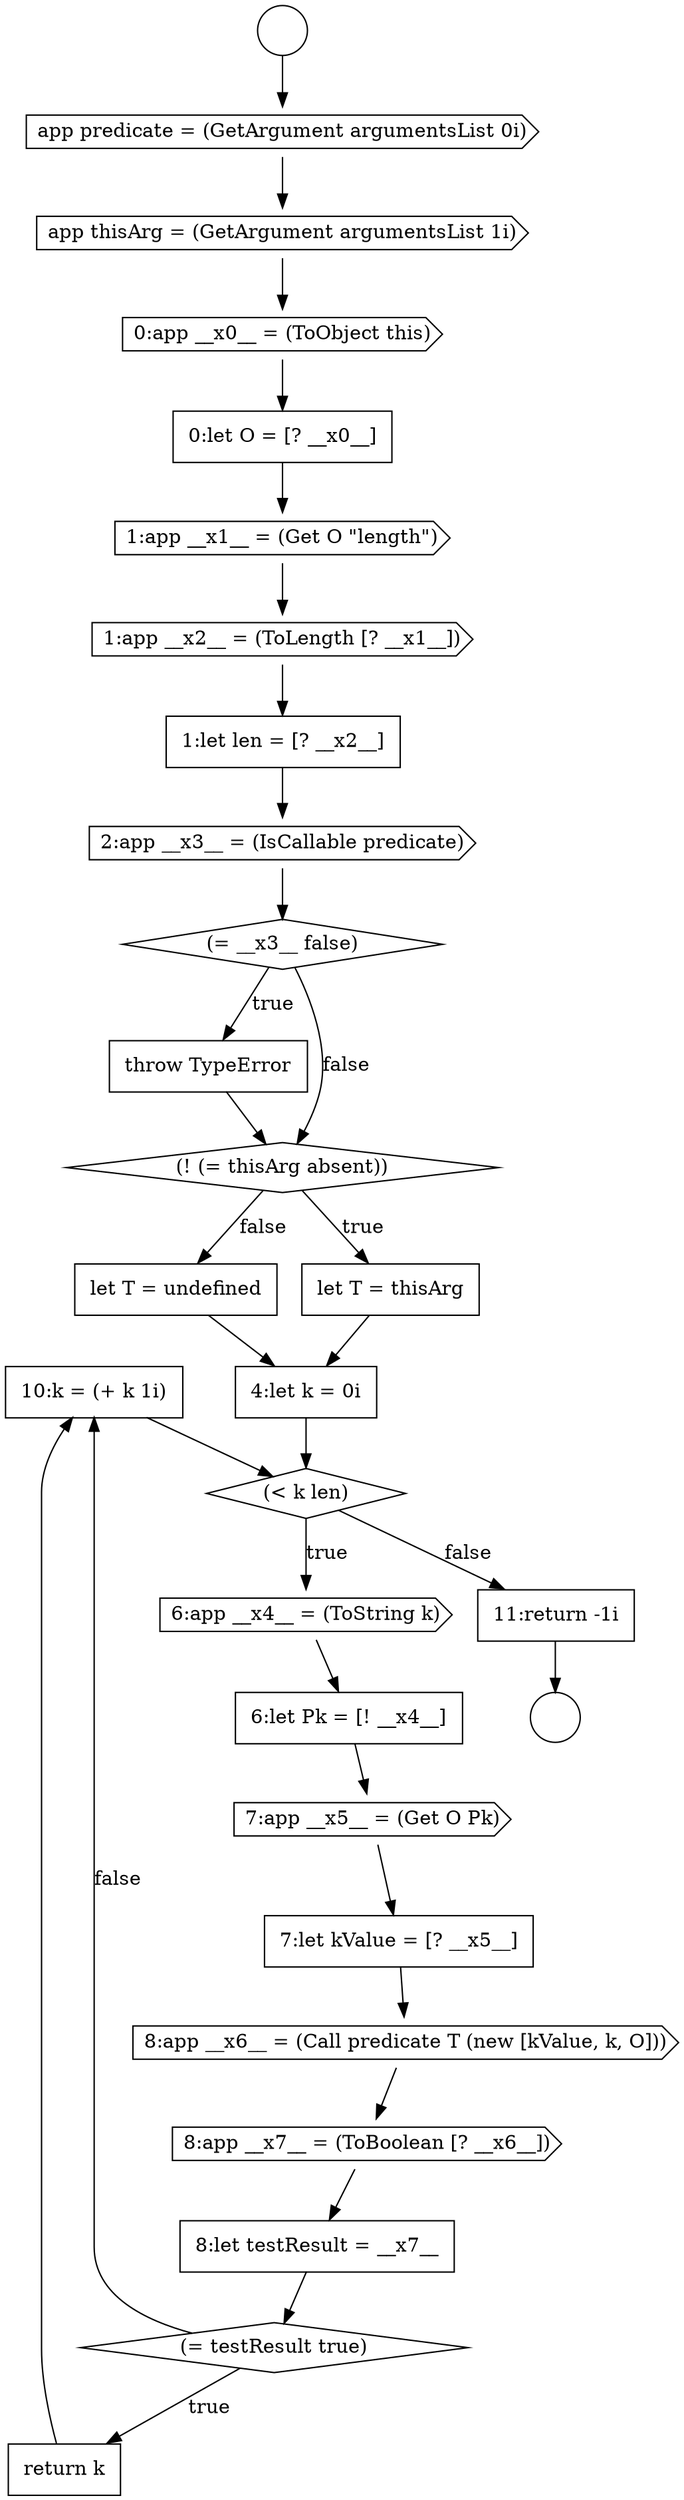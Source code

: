 digraph {
  node14856 [shape=none, margin=0, label=<<font color="black">
    <table border="0" cellborder="1" cellspacing="0" cellpadding="10">
      <tr><td align="left">10:k = (+ k 1i)</td></tr>
    </table>
  </font>> color="black" fillcolor="white" style=filled]
  node14830 [shape=circle label=" " color="black" fillcolor="white" style=filled]
  node14844 [shape=none, margin=0, label=<<font color="black">
    <table border="0" cellborder="1" cellspacing="0" cellpadding="10">
      <tr><td align="left">let T = undefined</td></tr>
    </table>
  </font>> color="black" fillcolor="white" style=filled]
  node14836 [shape=cds, label=<<font color="black">1:app __x1__ = (Get O &quot;length&quot;)</font>> color="black" fillcolor="white" style=filled]
  node14851 [shape=cds, label=<<font color="black">8:app __x6__ = (Call predicate T (new [kValue, k, O]))</font>> color="black" fillcolor="white" style=filled]
  node14841 [shape=none, margin=0, label=<<font color="black">
    <table border="0" cellborder="1" cellspacing="0" cellpadding="10">
      <tr><td align="left">throw TypeError</td></tr>
    </table>
  </font>> color="black" fillcolor="white" style=filled]
  node14848 [shape=none, margin=0, label=<<font color="black">
    <table border="0" cellborder="1" cellspacing="0" cellpadding="10">
      <tr><td align="left">6:let Pk = [! __x4__]</td></tr>
    </table>
  </font>> color="black" fillcolor="white" style=filled]
  node14831 [shape=circle label=" " color="black" fillcolor="white" style=filled]
  node14832 [shape=cds, label=<<font color="black">app predicate = (GetArgument argumentsList 0i)</font>> color="black" fillcolor="white" style=filled]
  node14834 [shape=cds, label=<<font color="black">0:app __x0__ = (ToObject this)</font>> color="black" fillcolor="white" style=filled]
  node14849 [shape=cds, label=<<font color="black">7:app __x5__ = (Get O Pk)</font>> color="black" fillcolor="white" style=filled]
  node14845 [shape=none, margin=0, label=<<font color="black">
    <table border="0" cellborder="1" cellspacing="0" cellpadding="10">
      <tr><td align="left">4:let k = 0i</td></tr>
    </table>
  </font>> color="black" fillcolor="white" style=filled]
  node14852 [shape=cds, label=<<font color="black">8:app __x7__ = (ToBoolean [? __x6__])</font>> color="black" fillcolor="white" style=filled]
  node14833 [shape=cds, label=<<font color="black">app thisArg = (GetArgument argumentsList 1i)</font>> color="black" fillcolor="white" style=filled]
  node14837 [shape=cds, label=<<font color="black">1:app __x2__ = (ToLength [? __x1__])</font>> color="black" fillcolor="white" style=filled]
  node14847 [shape=cds, label=<<font color="black">6:app __x4__ = (ToString k)</font>> color="black" fillcolor="white" style=filled]
  node14855 [shape=none, margin=0, label=<<font color="black">
    <table border="0" cellborder="1" cellspacing="0" cellpadding="10">
      <tr><td align="left">return k</td></tr>
    </table>
  </font>> color="black" fillcolor="white" style=filled]
  node14840 [shape=diamond, label=<<font color="black">(= __x3__ false)</font>> color="black" fillcolor="white" style=filled]
  node14854 [shape=diamond, label=<<font color="black">(= testResult true)</font>> color="black" fillcolor="white" style=filled]
  node14835 [shape=none, margin=0, label=<<font color="black">
    <table border="0" cellborder="1" cellspacing="0" cellpadding="10">
      <tr><td align="left">0:let O = [? __x0__]</td></tr>
    </table>
  </font>> color="black" fillcolor="white" style=filled]
  node14850 [shape=none, margin=0, label=<<font color="black">
    <table border="0" cellborder="1" cellspacing="0" cellpadding="10">
      <tr><td align="left">7:let kValue = [? __x5__]</td></tr>
    </table>
  </font>> color="black" fillcolor="white" style=filled]
  node14839 [shape=cds, label=<<font color="black">2:app __x3__ = (IsCallable predicate)</font>> color="black" fillcolor="white" style=filled]
  node14842 [shape=diamond, label=<<font color="black">(! (= thisArg absent))</font>> color="black" fillcolor="white" style=filled]
  node14857 [shape=none, margin=0, label=<<font color="black">
    <table border="0" cellborder="1" cellspacing="0" cellpadding="10">
      <tr><td align="left">11:return -1i</td></tr>
    </table>
  </font>> color="black" fillcolor="white" style=filled]
  node14853 [shape=none, margin=0, label=<<font color="black">
    <table border="0" cellborder="1" cellspacing="0" cellpadding="10">
      <tr><td align="left">8:let testResult = __x7__</td></tr>
    </table>
  </font>> color="black" fillcolor="white" style=filled]
  node14838 [shape=none, margin=0, label=<<font color="black">
    <table border="0" cellborder="1" cellspacing="0" cellpadding="10">
      <tr><td align="left">1:let len = [? __x2__]</td></tr>
    </table>
  </font>> color="black" fillcolor="white" style=filled]
  node14843 [shape=none, margin=0, label=<<font color="black">
    <table border="0" cellborder="1" cellspacing="0" cellpadding="10">
      <tr><td align="left">let T = thisArg</td></tr>
    </table>
  </font>> color="black" fillcolor="white" style=filled]
  node14846 [shape=diamond, label=<<font color="black">(&lt; k len)</font>> color="black" fillcolor="white" style=filled]
  node14845 -> node14846 [ color="black"]
  node14847 -> node14848 [ color="black"]
  node14851 -> node14852 [ color="black"]
  node14835 -> node14836 [ color="black"]
  node14849 -> node14850 [ color="black"]
  node14854 -> node14855 [label=<<font color="black">true</font>> color="black"]
  node14854 -> node14856 [label=<<font color="black">false</font>> color="black"]
  node14834 -> node14835 [ color="black"]
  node14843 -> node14845 [ color="black"]
  node14842 -> node14843 [label=<<font color="black">true</font>> color="black"]
  node14842 -> node14844 [label=<<font color="black">false</font>> color="black"]
  node14837 -> node14838 [ color="black"]
  node14836 -> node14837 [ color="black"]
  node14850 -> node14851 [ color="black"]
  node14856 -> node14846 [ color="black"]
  node14832 -> node14833 [ color="black"]
  node14839 -> node14840 [ color="black"]
  node14833 -> node14834 [ color="black"]
  node14855 -> node14856 [ color="black"]
  node14844 -> node14845 [ color="black"]
  node14830 -> node14832 [ color="black"]
  node14846 -> node14847 [label=<<font color="black">true</font>> color="black"]
  node14846 -> node14857 [label=<<font color="black">false</font>> color="black"]
  node14857 -> node14831 [ color="black"]
  node14840 -> node14841 [label=<<font color="black">true</font>> color="black"]
  node14840 -> node14842 [label=<<font color="black">false</font>> color="black"]
  node14852 -> node14853 [ color="black"]
  node14848 -> node14849 [ color="black"]
  node14853 -> node14854 [ color="black"]
  node14841 -> node14842 [ color="black"]
  node14838 -> node14839 [ color="black"]
}
